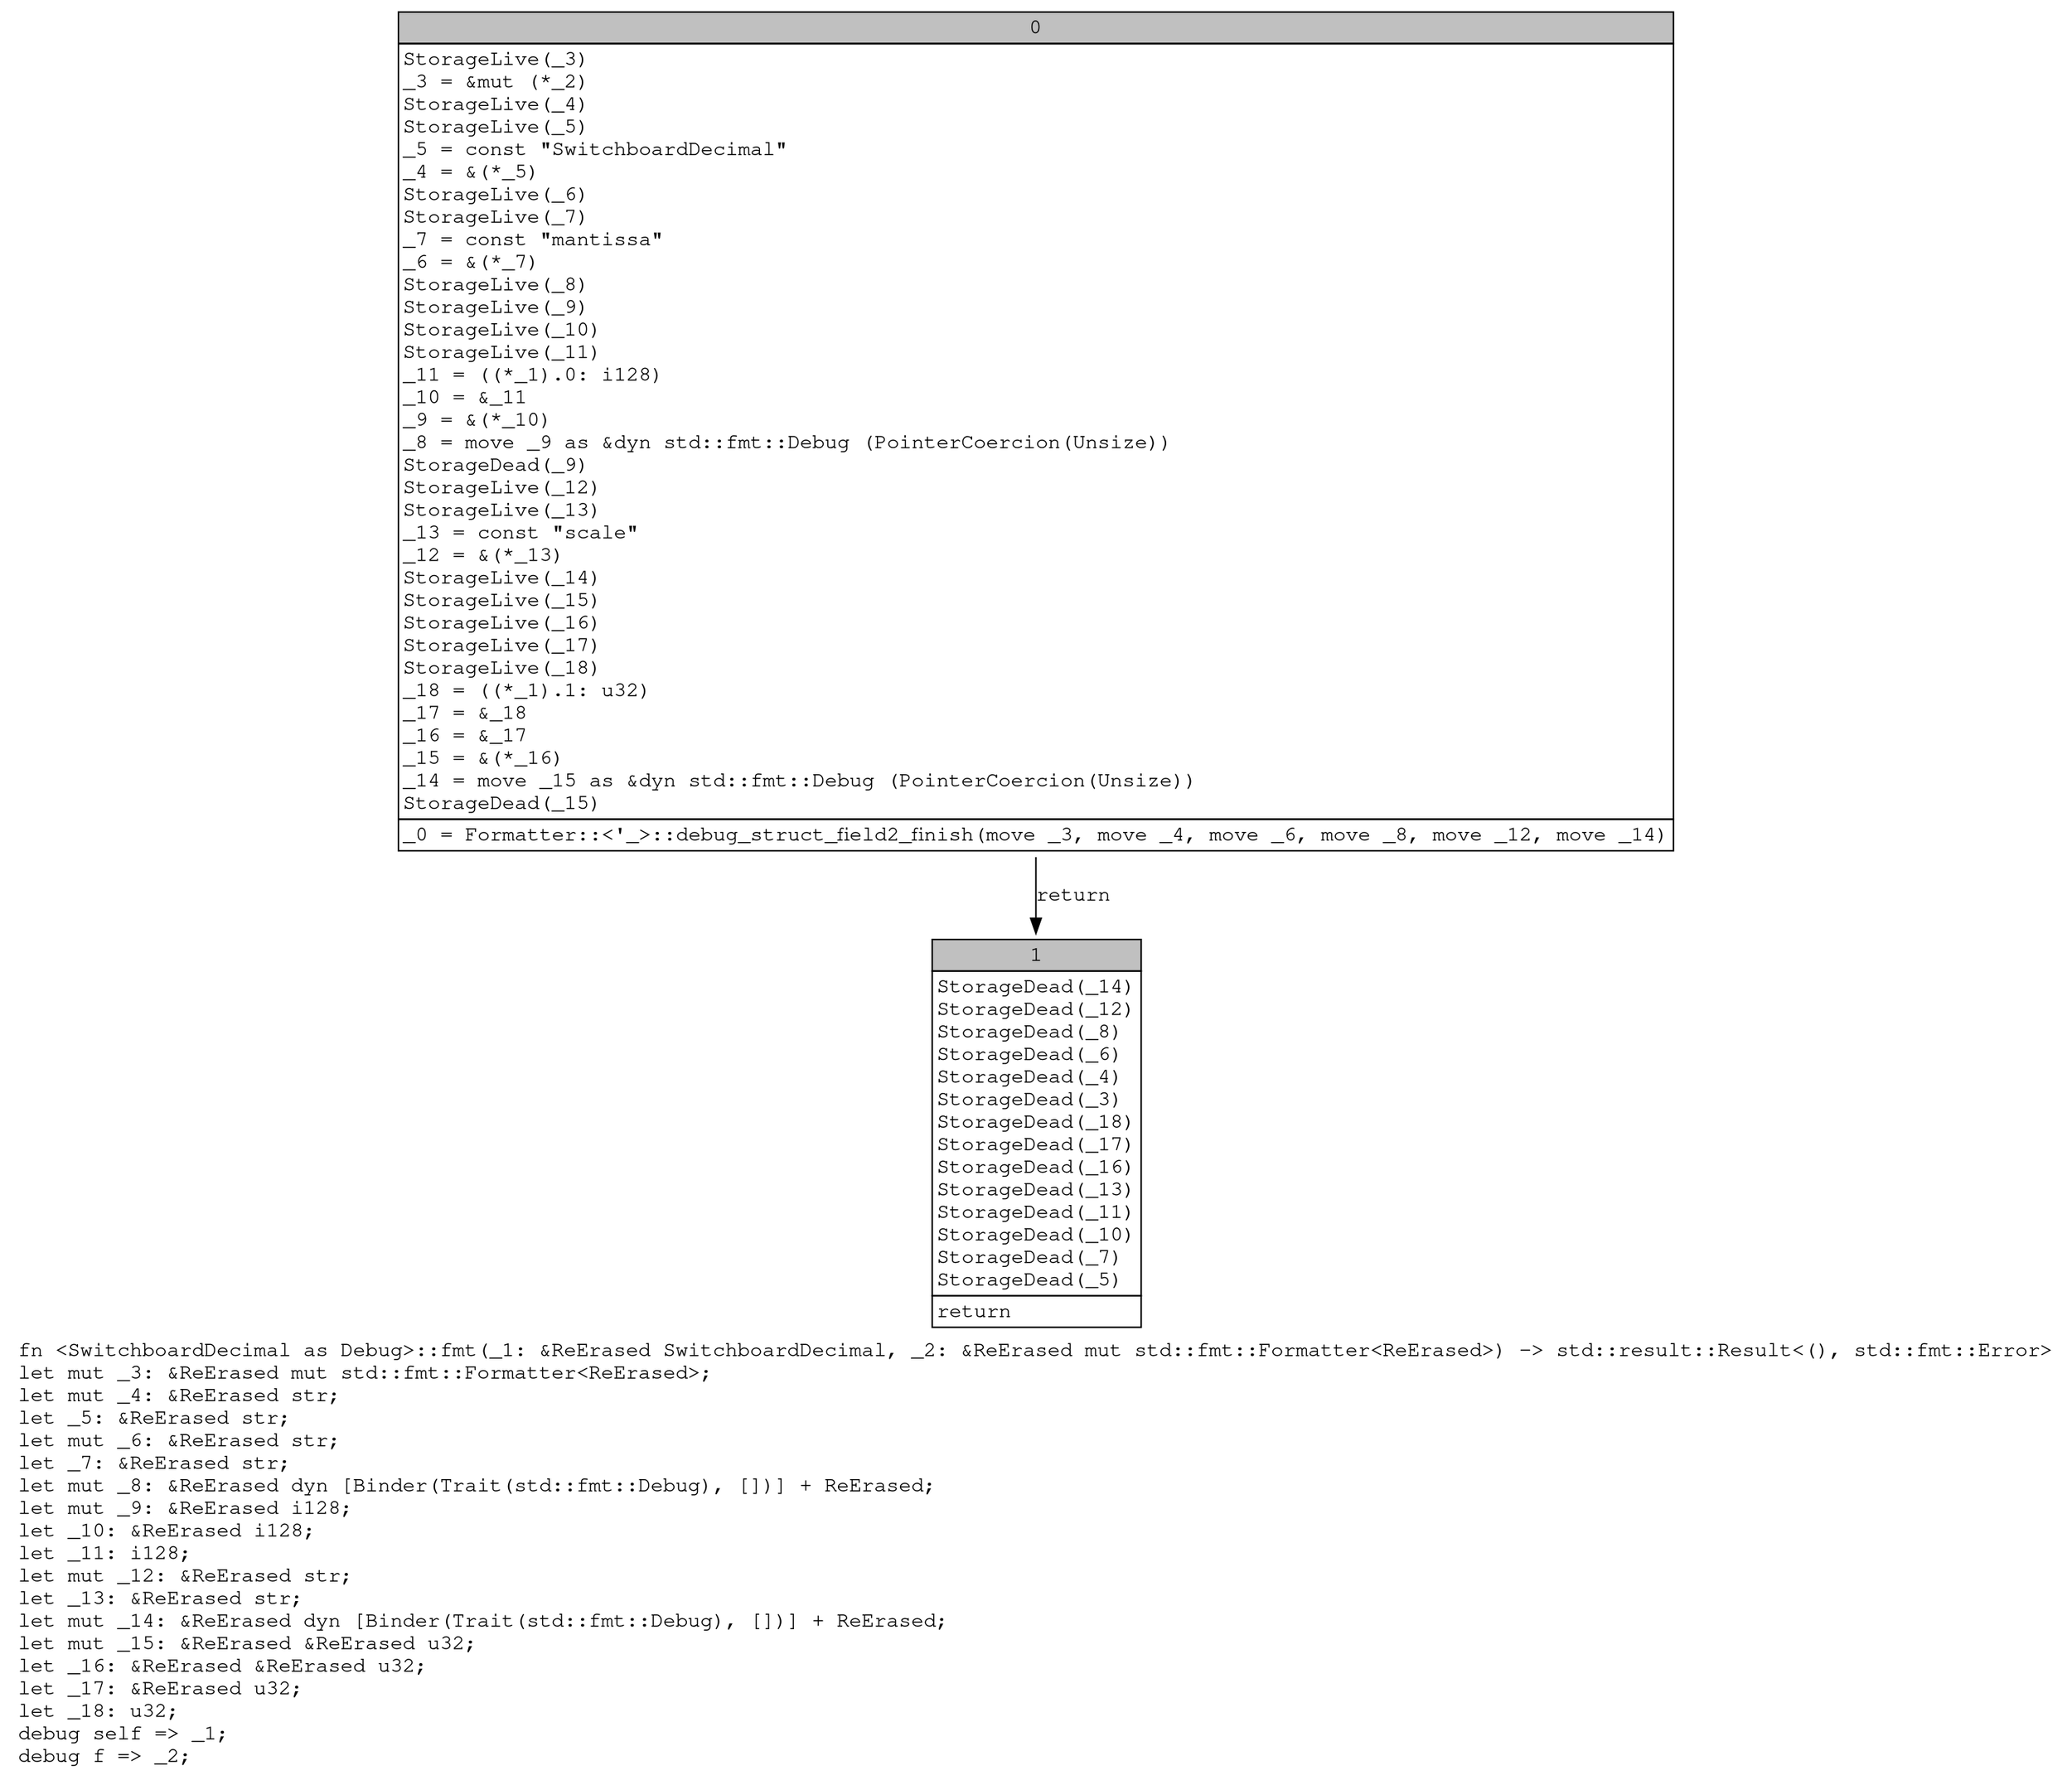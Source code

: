 digraph Mir_0_80 {
    graph [fontname="Courier, monospace"];
    node [fontname="Courier, monospace"];
    edge [fontname="Courier, monospace"];
    label=<fn &lt;SwitchboardDecimal as Debug&gt;::fmt(_1: &amp;ReErased SwitchboardDecimal, _2: &amp;ReErased mut std::fmt::Formatter&lt;ReErased&gt;) -&gt; std::result::Result&lt;(), std::fmt::Error&gt;<br align="left"/>let mut _3: &amp;ReErased mut std::fmt::Formatter&lt;ReErased&gt;;<br align="left"/>let mut _4: &amp;ReErased str;<br align="left"/>let _5: &amp;ReErased str;<br align="left"/>let mut _6: &amp;ReErased str;<br align="left"/>let _7: &amp;ReErased str;<br align="left"/>let mut _8: &amp;ReErased dyn [Binder(Trait(std::fmt::Debug), [])] + ReErased;<br align="left"/>let mut _9: &amp;ReErased i128;<br align="left"/>let _10: &amp;ReErased i128;<br align="left"/>let _11: i128;<br align="left"/>let mut _12: &amp;ReErased str;<br align="left"/>let _13: &amp;ReErased str;<br align="left"/>let mut _14: &amp;ReErased dyn [Binder(Trait(std::fmt::Debug), [])] + ReErased;<br align="left"/>let mut _15: &amp;ReErased &amp;ReErased u32;<br align="left"/>let _16: &amp;ReErased &amp;ReErased u32;<br align="left"/>let _17: &amp;ReErased u32;<br align="left"/>let _18: u32;<br align="left"/>debug self =&gt; _1;<br align="left"/>debug f =&gt; _2;<br align="left"/>>;
    bb0__0_80 [shape="none", label=<<table border="0" cellborder="1" cellspacing="0"><tr><td bgcolor="gray" align="center" colspan="1">0</td></tr><tr><td align="left" balign="left">StorageLive(_3)<br/>_3 = &amp;mut (*_2)<br/>StorageLive(_4)<br/>StorageLive(_5)<br/>_5 = const &quot;SwitchboardDecimal&quot;<br/>_4 = &amp;(*_5)<br/>StorageLive(_6)<br/>StorageLive(_7)<br/>_7 = const &quot;mantissa&quot;<br/>_6 = &amp;(*_7)<br/>StorageLive(_8)<br/>StorageLive(_9)<br/>StorageLive(_10)<br/>StorageLive(_11)<br/>_11 = ((*_1).0: i128)<br/>_10 = &amp;_11<br/>_9 = &amp;(*_10)<br/>_8 = move _9 as &amp;dyn std::fmt::Debug (PointerCoercion(Unsize))<br/>StorageDead(_9)<br/>StorageLive(_12)<br/>StorageLive(_13)<br/>_13 = const &quot;scale&quot;<br/>_12 = &amp;(*_13)<br/>StorageLive(_14)<br/>StorageLive(_15)<br/>StorageLive(_16)<br/>StorageLive(_17)<br/>StorageLive(_18)<br/>_18 = ((*_1).1: u32)<br/>_17 = &amp;_18<br/>_16 = &amp;_17<br/>_15 = &amp;(*_16)<br/>_14 = move _15 as &amp;dyn std::fmt::Debug (PointerCoercion(Unsize))<br/>StorageDead(_15)<br/></td></tr><tr><td align="left">_0 = Formatter::&lt;'_&gt;::debug_struct_field2_finish(move _3, move _4, move _6, move _8, move _12, move _14)</td></tr></table>>];
    bb1__0_80 [shape="none", label=<<table border="0" cellborder="1" cellspacing="0"><tr><td bgcolor="gray" align="center" colspan="1">1</td></tr><tr><td align="left" balign="left">StorageDead(_14)<br/>StorageDead(_12)<br/>StorageDead(_8)<br/>StorageDead(_6)<br/>StorageDead(_4)<br/>StorageDead(_3)<br/>StorageDead(_18)<br/>StorageDead(_17)<br/>StorageDead(_16)<br/>StorageDead(_13)<br/>StorageDead(_11)<br/>StorageDead(_10)<br/>StorageDead(_7)<br/>StorageDead(_5)<br/></td></tr><tr><td align="left">return</td></tr></table>>];
    bb0__0_80 -> bb1__0_80 [label="return"];
}
